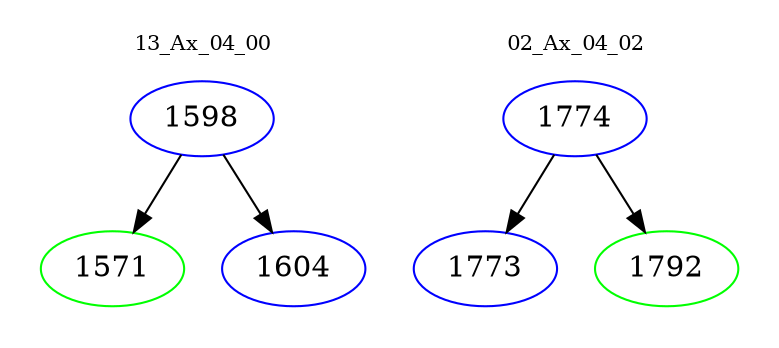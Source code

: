 digraph{
subgraph cluster_0 {
color = white
label = "13_Ax_04_00";
fontsize=10;
T0_1598 [label="1598", color="blue"]
T0_1598 -> T0_1571 [color="black"]
T0_1571 [label="1571", color="green"]
T0_1598 -> T0_1604 [color="black"]
T0_1604 [label="1604", color="blue"]
}
subgraph cluster_1 {
color = white
label = "02_Ax_04_02";
fontsize=10;
T1_1774 [label="1774", color="blue"]
T1_1774 -> T1_1773 [color="black"]
T1_1773 [label="1773", color="blue"]
T1_1774 -> T1_1792 [color="black"]
T1_1792 [label="1792", color="green"]
}
}
